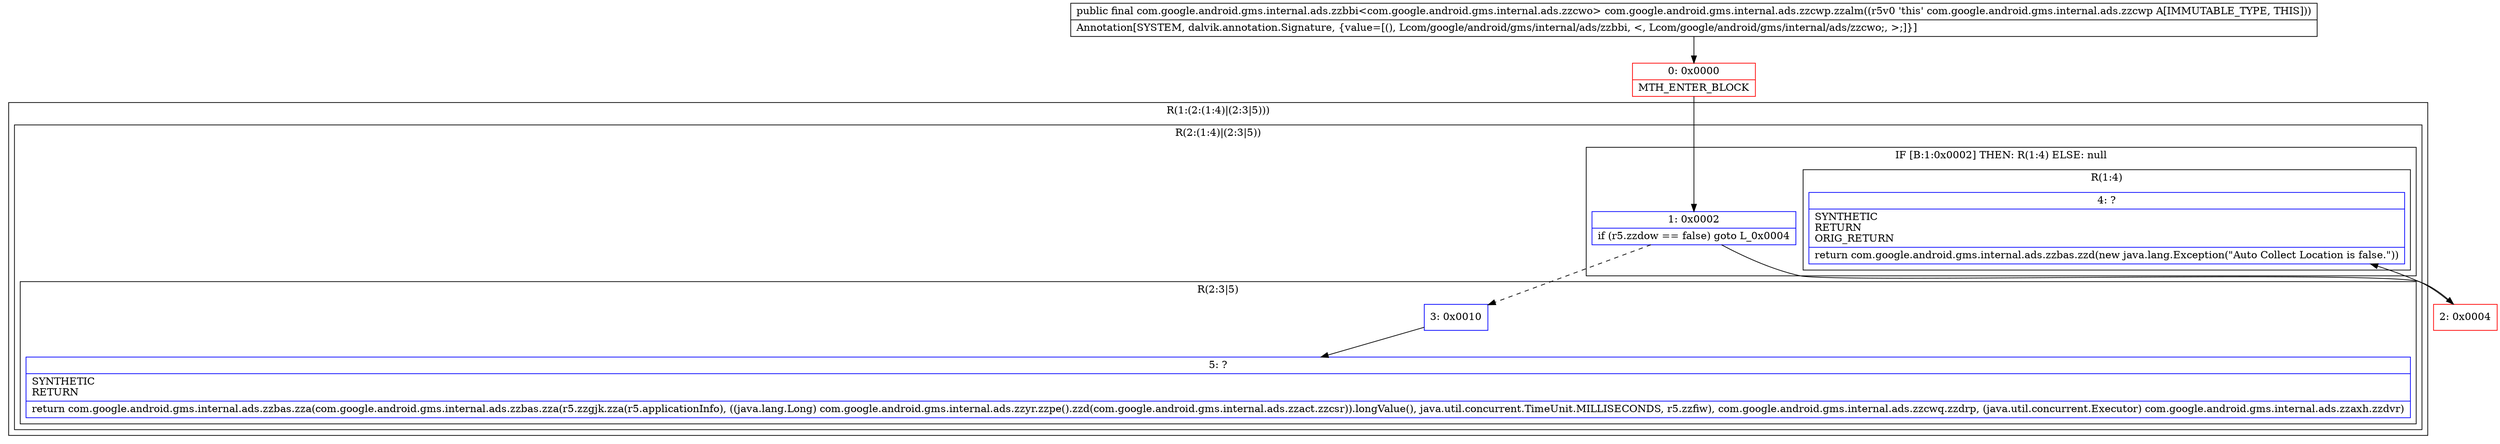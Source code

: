 digraph "CFG forcom.google.android.gms.internal.ads.zzcwp.zzalm()Lcom\/google\/android\/gms\/internal\/ads\/zzbbi;" {
subgraph cluster_Region_896828388 {
label = "R(1:(2:(1:4)|(2:3|5)))";
node [shape=record,color=blue];
subgraph cluster_Region_1914016500 {
label = "R(2:(1:4)|(2:3|5))";
node [shape=record,color=blue];
subgraph cluster_IfRegion_1286071512 {
label = "IF [B:1:0x0002] THEN: R(1:4) ELSE: null";
node [shape=record,color=blue];
Node_1 [shape=record,label="{1\:\ 0x0002|if (r5.zzdow == false) goto L_0x0004\l}"];
subgraph cluster_Region_130800980 {
label = "R(1:4)";
node [shape=record,color=blue];
Node_4 [shape=record,label="{4\:\ ?|SYNTHETIC\lRETURN\lORIG_RETURN\l|return com.google.android.gms.internal.ads.zzbas.zzd(new java.lang.Exception(\"Auto Collect Location is false.\"))\l}"];
}
}
subgraph cluster_Region_380704234 {
label = "R(2:3|5)";
node [shape=record,color=blue];
Node_3 [shape=record,label="{3\:\ 0x0010}"];
Node_5 [shape=record,label="{5\:\ ?|SYNTHETIC\lRETURN\l|return com.google.android.gms.internal.ads.zzbas.zza(com.google.android.gms.internal.ads.zzbas.zza(r5.zzgjk.zza(r5.applicationInfo), ((java.lang.Long) com.google.android.gms.internal.ads.zzyr.zzpe().zzd(com.google.android.gms.internal.ads.zzact.zzcsr)).longValue(), java.util.concurrent.TimeUnit.MILLISECONDS, r5.zzfiw), com.google.android.gms.internal.ads.zzcwq.zzdrp, (java.util.concurrent.Executor) com.google.android.gms.internal.ads.zzaxh.zzdvr)\l}"];
}
}
}
Node_0 [shape=record,color=red,label="{0\:\ 0x0000|MTH_ENTER_BLOCK\l}"];
Node_2 [shape=record,color=red,label="{2\:\ 0x0004}"];
MethodNode[shape=record,label="{public final com.google.android.gms.internal.ads.zzbbi\<com.google.android.gms.internal.ads.zzcwo\> com.google.android.gms.internal.ads.zzcwp.zzalm((r5v0 'this' com.google.android.gms.internal.ads.zzcwp A[IMMUTABLE_TYPE, THIS]))  | Annotation[SYSTEM, dalvik.annotation.Signature, \{value=[(), Lcom\/google\/android\/gms\/internal\/ads\/zzbbi, \<, Lcom\/google\/android\/gms\/internal\/ads\/zzcwo;, \>;]\}]\l}"];
MethodNode -> Node_0;
Node_1 -> Node_2;
Node_1 -> Node_3[style=dashed];
Node_3 -> Node_5;
Node_0 -> Node_1;
Node_2 -> Node_4;
}

